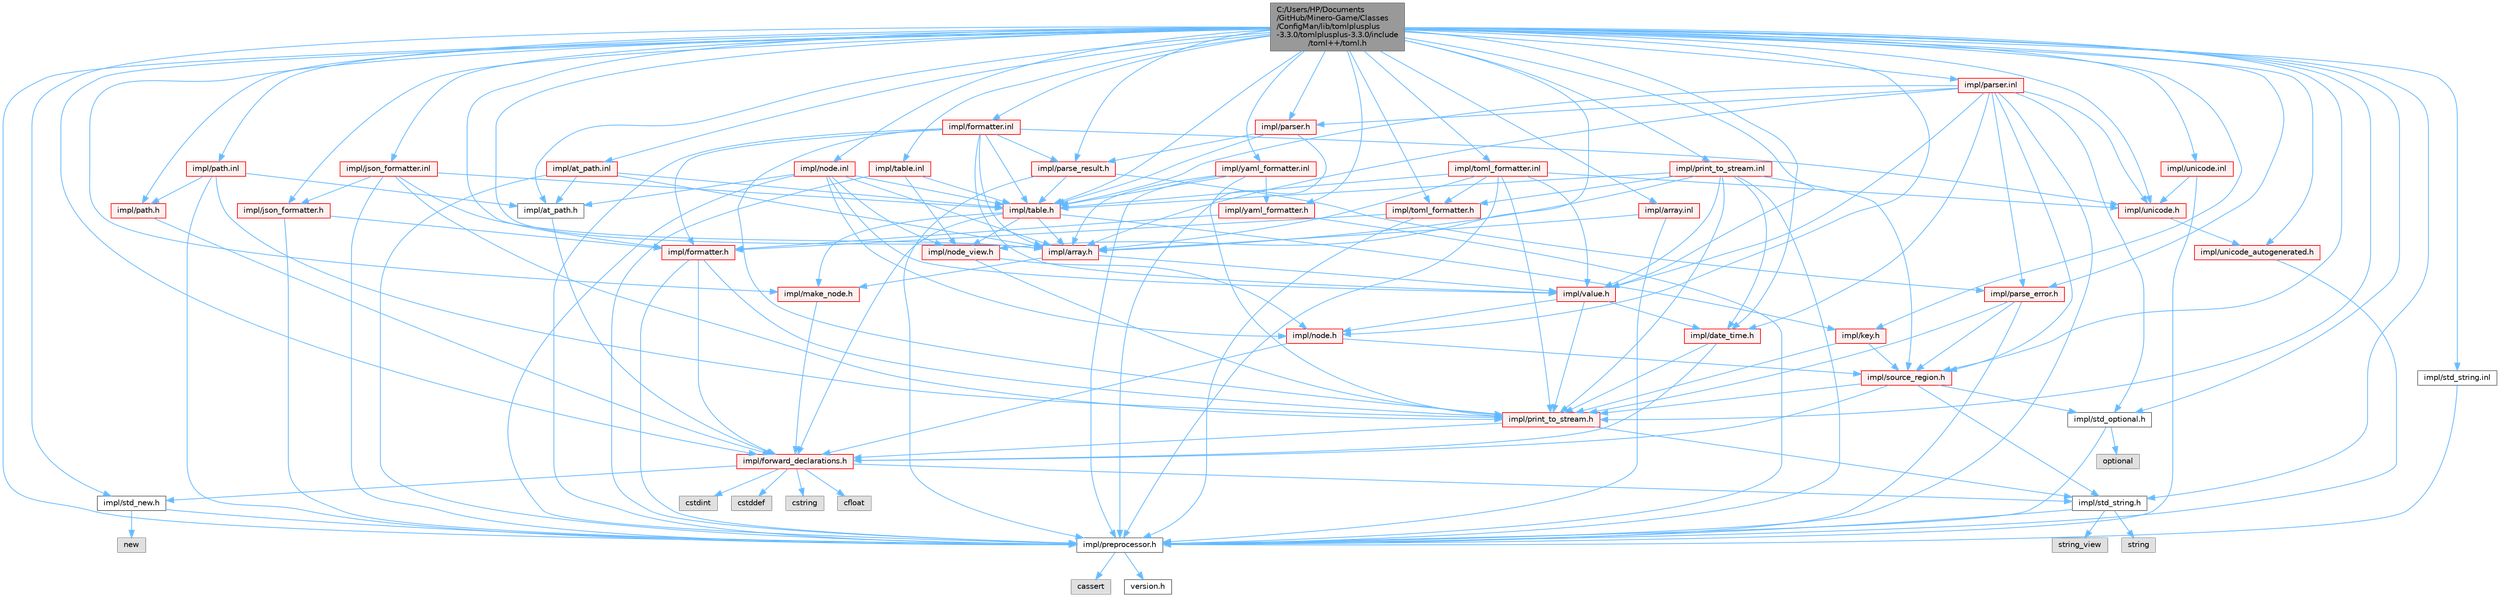 digraph "C:/Users/HP/Documents/GitHub/Minero-Game/Classes/ConfigMan/lib/tomlplusplus-3.3.0/tomlplusplus-3.3.0/include/toml++/toml.h"
{
 // LATEX_PDF_SIZE
  bgcolor="transparent";
  edge [fontname=Helvetica,fontsize=10,labelfontname=Helvetica,labelfontsize=10];
  node [fontname=Helvetica,fontsize=10,shape=box,height=0.2,width=0.4];
  Node1 [id="Node000001",label="C:/Users/HP/Documents\l/GitHub/Minero-Game/Classes\l/ConfigMan/lib/tomlplusplus\l-3.3.0/tomlplusplus-3.3.0/include\l/toml++/toml.h",height=0.2,width=0.4,color="gray40", fillcolor="grey60", style="filled", fontcolor="black",tooltip=" "];
  Node1 -> Node2 [id="edge335_Node000001_Node000002",color="steelblue1",style="solid",tooltip=" "];
  Node2 [id="Node000002",label="impl/preprocessor.h",height=0.2,width=0.4,color="grey40", fillcolor="white", style="filled",URL="$preprocessor_8h.html",tooltip=" "];
  Node2 -> Node3 [id="edge336_Node000002_Node000003",color="steelblue1",style="solid",tooltip=" "];
  Node3 [id="Node000003",label="cassert",height=0.2,width=0.4,color="grey60", fillcolor="#E0E0E0", style="filled",tooltip=" "];
  Node2 -> Node4 [id="edge337_Node000002_Node000004",color="steelblue1",style="solid",tooltip=" "];
  Node4 [id="Node000004",label="version.h",height=0.2,width=0.4,color="grey40", fillcolor="white", style="filled",URL="$version_8h.html",tooltip=" "];
  Node1 -> Node5 [id="edge338_Node000001_Node000005",color="steelblue1",style="solid",tooltip=" "];
  Node5 [id="Node000005",label="impl/std_new.h",height=0.2,width=0.4,color="grey40", fillcolor="white", style="filled",URL="$std__new_8h.html",tooltip=" "];
  Node5 -> Node2 [id="edge339_Node000005_Node000002",color="steelblue1",style="solid",tooltip=" "];
  Node5 -> Node6 [id="edge340_Node000005_Node000006",color="steelblue1",style="solid",tooltip=" "];
  Node6 [id="Node000006",label="new",height=0.2,width=0.4,color="grey60", fillcolor="#E0E0E0", style="filled",tooltip=" "];
  Node1 -> Node7 [id="edge341_Node000001_Node000007",color="steelblue1",style="solid",tooltip=" "];
  Node7 [id="Node000007",label="impl/std_string.h",height=0.2,width=0.4,color="grey40", fillcolor="white", style="filled",URL="$std__string_8h.html",tooltip=" "];
  Node7 -> Node2 [id="edge342_Node000007_Node000002",color="steelblue1",style="solid",tooltip=" "];
  Node7 -> Node8 [id="edge343_Node000007_Node000008",color="steelblue1",style="solid",tooltip=" "];
  Node8 [id="Node000008",label="string_view",height=0.2,width=0.4,color="grey60", fillcolor="#E0E0E0", style="filled",tooltip=" "];
  Node7 -> Node9 [id="edge344_Node000007_Node000009",color="steelblue1",style="solid",tooltip=" "];
  Node9 [id="Node000009",label="string",height=0.2,width=0.4,color="grey60", fillcolor="#E0E0E0", style="filled",tooltip=" "];
  Node1 -> Node10 [id="edge345_Node000001_Node000010",color="steelblue1",style="solid",tooltip=" "];
  Node10 [id="Node000010",label="impl/std_optional.h",height=0.2,width=0.4,color="grey40", fillcolor="white", style="filled",URL="$std__optional_8h.html",tooltip=" "];
  Node10 -> Node2 [id="edge346_Node000010_Node000002",color="steelblue1",style="solid",tooltip=" "];
  Node10 -> Node11 [id="edge347_Node000010_Node000011",color="steelblue1",style="solid",tooltip=" "];
  Node11 [id="Node000011",label="optional",height=0.2,width=0.4,color="grey60", fillcolor="#E0E0E0", style="filled",tooltip=" "];
  Node1 -> Node12 [id="edge348_Node000001_Node000012",color="steelblue1",style="solid",tooltip=" "];
  Node12 [id="Node000012",label="impl/forward_declarations.h",height=0.2,width=0.4,color="red", fillcolor="#FFF0F0", style="filled",URL="$forward__declarations_8h.html",tooltip=" "];
  Node12 -> Node7 [id="edge349_Node000012_Node000007",color="steelblue1",style="solid",tooltip=" "];
  Node12 -> Node5 [id="edge350_Node000012_Node000005",color="steelblue1",style="solid",tooltip=" "];
  Node12 -> Node13 [id="edge351_Node000012_Node000013",color="steelblue1",style="solid",tooltip=" "];
  Node13 [id="Node000013",label="cstdint",height=0.2,width=0.4,color="grey60", fillcolor="#E0E0E0", style="filled",tooltip=" "];
  Node12 -> Node14 [id="edge352_Node000012_Node000014",color="steelblue1",style="solid",tooltip=" "];
  Node14 [id="Node000014",label="cstddef",height=0.2,width=0.4,color="grey60", fillcolor="#E0E0E0", style="filled",tooltip=" "];
  Node12 -> Node15 [id="edge353_Node000012_Node000015",color="steelblue1",style="solid",tooltip=" "];
  Node15 [id="Node000015",label="cstring",height=0.2,width=0.4,color="grey60", fillcolor="#E0E0E0", style="filled",tooltip=" "];
  Node12 -> Node16 [id="edge354_Node000012_Node000016",color="steelblue1",style="solid",tooltip=" "];
  Node16 [id="Node000016",label="cfloat",height=0.2,width=0.4,color="grey60", fillcolor="#E0E0E0", style="filled",tooltip=" "];
  Node1 -> Node25 [id="edge355_Node000001_Node000025",color="steelblue1",style="solid",tooltip=" "];
  Node25 [id="Node000025",label="impl/print_to_stream.h",height=0.2,width=0.4,color="red", fillcolor="#FFF0F0", style="filled",URL="$print__to__stream_8h.html",tooltip=" "];
  Node25 -> Node7 [id="edge356_Node000025_Node000007",color="steelblue1",style="solid",tooltip=" "];
  Node25 -> Node12 [id="edge357_Node000025_Node000012",color="steelblue1",style="solid",tooltip=" "];
  Node1 -> Node26 [id="edge358_Node000001_Node000026",color="steelblue1",style="solid",tooltip=" "];
  Node26 [id="Node000026",label="impl/source_region.h",height=0.2,width=0.4,color="red", fillcolor="#FFF0F0", style="filled",URL="$source__region_8h.html",tooltip=" "];
  Node26 -> Node10 [id="edge359_Node000026_Node000010",color="steelblue1",style="solid",tooltip=" "];
  Node26 -> Node7 [id="edge360_Node000026_Node000007",color="steelblue1",style="solid",tooltip=" "];
  Node26 -> Node12 [id="edge361_Node000026_Node000012",color="steelblue1",style="solid",tooltip=" "];
  Node26 -> Node25 [id="edge362_Node000026_Node000025",color="steelblue1",style="solid",tooltip=" "];
  Node1 -> Node27 [id="edge363_Node000001_Node000027",color="steelblue1",style="solid",tooltip=" "];
  Node27 [id="Node000027",label="impl/date_time.h",height=0.2,width=0.4,color="red", fillcolor="#FFF0F0", style="filled",URL="$date__time_8h.html",tooltip=" "];
  Node27 -> Node12 [id="edge364_Node000027_Node000012",color="steelblue1",style="solid",tooltip=" "];
  Node27 -> Node25 [id="edge365_Node000027_Node000025",color="steelblue1",style="solid",tooltip=" "];
  Node1 -> Node28 [id="edge366_Node000001_Node000028",color="steelblue1",style="solid",tooltip=" "];
  Node28 [id="Node000028",label="impl/at_path.h",height=0.2,width=0.4,color="grey40", fillcolor="white", style="filled",URL="$at__path_8h.html",tooltip=" "];
  Node28 -> Node12 [id="edge367_Node000028_Node000012",color="steelblue1",style="solid",tooltip=" "];
  Node1 -> Node29 [id="edge368_Node000001_Node000029",color="steelblue1",style="solid",tooltip=" "];
  Node29 [id="Node000029",label="impl/path.h",height=0.2,width=0.4,color="red", fillcolor="#FFF0F0", style="filled",URL="$path_8h.html",tooltip=" "];
  Node29 -> Node12 [id="edge369_Node000029_Node000012",color="steelblue1",style="solid",tooltip=" "];
  Node1 -> Node33 [id="edge370_Node000001_Node000033",color="steelblue1",style="solid",tooltip=" "];
  Node33 [id="Node000033",label="impl/node.h",height=0.2,width=0.4,color="red", fillcolor="#FFF0F0", style="filled",URL="$node_8h.html",tooltip=" "];
  Node33 -> Node12 [id="edge371_Node000033_Node000012",color="steelblue1",style="solid",tooltip=" "];
  Node33 -> Node26 [id="edge372_Node000033_Node000026",color="steelblue1",style="solid",tooltip=" "];
  Node1 -> Node36 [id="edge373_Node000001_Node000036",color="steelblue1",style="solid",tooltip=" "];
  Node36 [id="Node000036",label="impl/node_view.h",height=0.2,width=0.4,color="red", fillcolor="#FFF0F0", style="filled",URL="$node__view_8h.html",tooltip=" "];
  Node36 -> Node25 [id="edge374_Node000036_Node000025",color="steelblue1",style="solid",tooltip=" "];
  Node36 -> Node33 [id="edge375_Node000036_Node000033",color="steelblue1",style="solid",tooltip=" "];
  Node1 -> Node39 [id="edge376_Node000001_Node000039",color="steelblue1",style="solid",tooltip=" "];
  Node39 [id="Node000039",label="impl/value.h",height=0.2,width=0.4,color="red", fillcolor="#FFF0F0", style="filled",URL="$value_8h.html",tooltip=" "];
  Node39 -> Node27 [id="edge377_Node000039_Node000027",color="steelblue1",style="solid",tooltip=" "];
  Node39 -> Node33 [id="edge378_Node000039_Node000033",color="steelblue1",style="solid",tooltip=" "];
  Node39 -> Node25 [id="edge379_Node000039_Node000025",color="steelblue1",style="solid",tooltip=" "];
  Node1 -> Node40 [id="edge380_Node000001_Node000040",color="steelblue1",style="solid",tooltip=" "];
  Node40 [id="Node000040",label="impl/make_node.h",height=0.2,width=0.4,color="red", fillcolor="#FFF0F0", style="filled",URL="$make__node_8h.html",tooltip=" "];
  Node40 -> Node12 [id="edge381_Node000040_Node000012",color="steelblue1",style="solid",tooltip=" "];
  Node1 -> Node41 [id="edge382_Node000001_Node000041",color="steelblue1",style="solid",tooltip=" "];
  Node41 [id="Node000041",label="impl/array.h",height=0.2,width=0.4,color="red", fillcolor="#FFF0F0", style="filled",URL="$array_8h.html",tooltip=" "];
  Node41 -> Node39 [id="edge383_Node000041_Node000039",color="steelblue1",style="solid",tooltip=" "];
  Node41 -> Node40 [id="edge384_Node000041_Node000040",color="steelblue1",style="solid",tooltip=" "];
  Node1 -> Node42 [id="edge385_Node000001_Node000042",color="steelblue1",style="solid",tooltip=" "];
  Node42 [id="Node000042",label="impl/key.h",height=0.2,width=0.4,color="red", fillcolor="#FFF0F0", style="filled",URL="$key_8h.html",tooltip=" "];
  Node42 -> Node26 [id="edge386_Node000042_Node000026",color="steelblue1",style="solid",tooltip=" "];
  Node42 -> Node25 [id="edge387_Node000042_Node000025",color="steelblue1",style="solid",tooltip=" "];
  Node1 -> Node43 [id="edge388_Node000001_Node000043",color="steelblue1",style="solid",tooltip=" "];
  Node43 [id="Node000043",label="impl/table.h",height=0.2,width=0.4,color="red", fillcolor="#FFF0F0", style="filled",URL="$table_8h.html",tooltip=" "];
  Node43 -> Node12 [id="edge389_Node000043_Node000012",color="steelblue1",style="solid",tooltip=" "];
  Node43 -> Node41 [id="edge390_Node000043_Node000041",color="steelblue1",style="solid",tooltip=" "];
  Node43 -> Node40 [id="edge391_Node000043_Node000040",color="steelblue1",style="solid",tooltip=" "];
  Node43 -> Node36 [id="edge392_Node000043_Node000036",color="steelblue1",style="solid",tooltip=" "];
  Node43 -> Node42 [id="edge393_Node000043_Node000042",color="steelblue1",style="solid",tooltip=" "];
  Node1 -> Node46 [id="edge394_Node000001_Node000046",color="steelblue1",style="solid",tooltip=" "];
  Node46 [id="Node000046",label="impl/unicode_autogenerated.h",height=0.2,width=0.4,color="red", fillcolor="#FFF0F0", style="filled",URL="$unicode__autogenerated_8h.html",tooltip=" "];
  Node46 -> Node2 [id="edge395_Node000046_Node000002",color="steelblue1",style="solid",tooltip=" "];
  Node1 -> Node47 [id="edge396_Node000001_Node000047",color="steelblue1",style="solid",tooltip=" "];
  Node47 [id="Node000047",label="impl/unicode.h",height=0.2,width=0.4,color="red", fillcolor="#FFF0F0", style="filled",URL="$unicode_8h.html",tooltip=" "];
  Node47 -> Node46 [id="edge397_Node000047_Node000046",color="steelblue1",style="solid",tooltip=" "];
  Node1 -> Node48 [id="edge398_Node000001_Node000048",color="steelblue1",style="solid",tooltip=" "];
  Node48 [id="Node000048",label="impl/parse_error.h",height=0.2,width=0.4,color="red", fillcolor="#FFF0F0", style="filled",URL="$parse__error_8h.html",tooltip=" "];
  Node48 -> Node2 [id="edge399_Node000048_Node000002",color="steelblue1",style="solid",tooltip=" "];
  Node48 -> Node26 [id="edge400_Node000048_Node000026",color="steelblue1",style="solid",tooltip=" "];
  Node48 -> Node25 [id="edge401_Node000048_Node000025",color="steelblue1",style="solid",tooltip=" "];
  Node1 -> Node50 [id="edge402_Node000001_Node000050",color="steelblue1",style="solid",tooltip=" "];
  Node50 [id="Node000050",label="impl/parse_result.h",height=0.2,width=0.4,color="red", fillcolor="#FFF0F0", style="filled",URL="$parse__result_8h.html",tooltip=" "];
  Node50 -> Node2 [id="edge403_Node000050_Node000002",color="steelblue1",style="solid",tooltip=" "];
  Node50 -> Node43 [id="edge404_Node000050_Node000043",color="steelblue1",style="solid",tooltip=" "];
  Node50 -> Node48 [id="edge405_Node000050_Node000048",color="steelblue1",style="solid",tooltip=" "];
  Node1 -> Node51 [id="edge406_Node000001_Node000051",color="steelblue1",style="solid",tooltip=" "];
  Node51 [id="Node000051",label="impl/parser.h",height=0.2,width=0.4,color="red", fillcolor="#FFF0F0", style="filled",URL="$parser_8h.html",tooltip=" "];
  Node51 -> Node2 [id="edge407_Node000051_Node000002",color="steelblue1",style="solid",tooltip=" "];
  Node51 -> Node43 [id="edge408_Node000051_Node000043",color="steelblue1",style="solid",tooltip=" "];
  Node51 -> Node50 [id="edge409_Node000051_Node000050",color="steelblue1",style="solid",tooltip=" "];
  Node1 -> Node52 [id="edge410_Node000001_Node000052",color="steelblue1",style="solid",tooltip=" "];
  Node52 [id="Node000052",label="impl/formatter.h",height=0.2,width=0.4,color="red", fillcolor="#FFF0F0", style="filled",URL="$_classes_2_config_man_2lib_2tomlplusplus-3_83_80_2tomlplusplus-3_83_80_2include_2toml_09_09_2impl_2formatter_8h.html",tooltip=" "];
  Node52 -> Node2 [id="edge411_Node000052_Node000002",color="steelblue1",style="solid",tooltip=" "];
  Node52 -> Node12 [id="edge412_Node000052_Node000012",color="steelblue1",style="solid",tooltip=" "];
  Node52 -> Node25 [id="edge413_Node000052_Node000025",color="steelblue1",style="solid",tooltip=" "];
  Node1 -> Node53 [id="edge414_Node000001_Node000053",color="steelblue1",style="solid",tooltip=" "];
  Node53 [id="Node000053",label="impl/toml_formatter.h",height=0.2,width=0.4,color="red", fillcolor="#FFF0F0", style="filled",URL="$toml__formatter_8h.html",tooltip=" "];
  Node53 -> Node2 [id="edge415_Node000053_Node000002",color="steelblue1",style="solid",tooltip=" "];
  Node53 -> Node52 [id="edge416_Node000053_Node000052",color="steelblue1",style="solid",tooltip=" "];
  Node1 -> Node54 [id="edge417_Node000001_Node000054",color="steelblue1",style="solid",tooltip=" "];
  Node54 [id="Node000054",label="impl/json_formatter.h",height=0.2,width=0.4,color="red", fillcolor="#FFF0F0", style="filled",URL="$json__formatter_8h.html",tooltip=" "];
  Node54 -> Node2 [id="edge418_Node000054_Node000002",color="steelblue1",style="solid",tooltip=" "];
  Node54 -> Node52 [id="edge419_Node000054_Node000052",color="steelblue1",style="solid",tooltip=" "];
  Node1 -> Node55 [id="edge420_Node000001_Node000055",color="steelblue1",style="solid",tooltip=" "];
  Node55 [id="Node000055",label="impl/yaml_formatter.h",height=0.2,width=0.4,color="red", fillcolor="#FFF0F0", style="filled",URL="$yaml__formatter_8h.html",tooltip=" "];
  Node55 -> Node2 [id="edge421_Node000055_Node000002",color="steelblue1",style="solid",tooltip=" "];
  Node55 -> Node52 [id="edge422_Node000055_Node000052",color="steelblue1",style="solid",tooltip=" "];
  Node1 -> Node56 [id="edge423_Node000001_Node000056",color="steelblue1",style="solid",tooltip=" "];
  Node56 [id="Node000056",label="impl/std_string.inl",height=0.2,width=0.4,color="grey40", fillcolor="white", style="filled",URL="$std__string_8inl.html",tooltip=" "];
  Node56 -> Node2 [id="edge424_Node000056_Node000002",color="steelblue1",style="solid",tooltip=" "];
  Node1 -> Node57 [id="edge425_Node000001_Node000057",color="steelblue1",style="solid",tooltip=" "];
  Node57 [id="Node000057",label="impl/print_to_stream.inl",height=0.2,width=0.4,color="red", fillcolor="#FFF0F0", style="filled",URL="$print__to__stream_8inl.html",tooltip=" "];
  Node57 -> Node2 [id="edge426_Node000057_Node000002",color="steelblue1",style="solid",tooltip=" "];
  Node57 -> Node25 [id="edge427_Node000057_Node000025",color="steelblue1",style="solid",tooltip=" "];
  Node57 -> Node26 [id="edge428_Node000057_Node000026",color="steelblue1",style="solid",tooltip=" "];
  Node57 -> Node27 [id="edge429_Node000057_Node000027",color="steelblue1",style="solid",tooltip=" "];
  Node57 -> Node53 [id="edge430_Node000057_Node000053",color="steelblue1",style="solid",tooltip=" "];
  Node57 -> Node39 [id="edge431_Node000057_Node000039",color="steelblue1",style="solid",tooltip=" "];
  Node57 -> Node41 [id="edge432_Node000057_Node000041",color="steelblue1",style="solid",tooltip=" "];
  Node57 -> Node43 [id="edge433_Node000057_Node000043",color="steelblue1",style="solid",tooltip=" "];
  Node1 -> Node61 [id="edge434_Node000001_Node000061",color="steelblue1",style="solid",tooltip=" "];
  Node61 [id="Node000061",label="impl/node.inl",height=0.2,width=0.4,color="red", fillcolor="#FFF0F0", style="filled",URL="$node_8inl.html",tooltip=" "];
  Node61 -> Node2 [id="edge435_Node000061_Node000002",color="steelblue1",style="solid",tooltip=" "];
  Node61 -> Node33 [id="edge436_Node000061_Node000033",color="steelblue1",style="solid",tooltip=" "];
  Node61 -> Node36 [id="edge437_Node000061_Node000036",color="steelblue1",style="solid",tooltip=" "];
  Node61 -> Node28 [id="edge438_Node000061_Node000028",color="steelblue1",style="solid",tooltip=" "];
  Node61 -> Node43 [id="edge439_Node000061_Node000043",color="steelblue1",style="solid",tooltip=" "];
  Node61 -> Node41 [id="edge440_Node000061_Node000041",color="steelblue1",style="solid",tooltip=" "];
  Node61 -> Node39 [id="edge441_Node000061_Node000039",color="steelblue1",style="solid",tooltip=" "];
  Node1 -> Node62 [id="edge442_Node000001_Node000062",color="steelblue1",style="solid",tooltip=" "];
  Node62 [id="Node000062",label="impl/at_path.inl",height=0.2,width=0.4,color="red", fillcolor="#FFF0F0", style="filled",URL="$at__path_8inl.html",tooltip=" "];
  Node62 -> Node2 [id="edge443_Node000062_Node000002",color="steelblue1",style="solid",tooltip=" "];
  Node62 -> Node28 [id="edge444_Node000062_Node000028",color="steelblue1",style="solid",tooltip=" "];
  Node62 -> Node41 [id="edge445_Node000062_Node000041",color="steelblue1",style="solid",tooltip=" "];
  Node62 -> Node43 [id="edge446_Node000062_Node000043",color="steelblue1",style="solid",tooltip=" "];
  Node1 -> Node63 [id="edge447_Node000001_Node000063",color="steelblue1",style="solid",tooltip=" "];
  Node63 [id="Node000063",label="impl/path.inl",height=0.2,width=0.4,color="red", fillcolor="#FFF0F0", style="filled",URL="$path_8inl.html",tooltip=" "];
  Node63 -> Node2 [id="edge448_Node000063_Node000002",color="steelblue1",style="solid",tooltip=" "];
  Node63 -> Node29 [id="edge449_Node000063_Node000029",color="steelblue1",style="solid",tooltip=" "];
  Node63 -> Node28 [id="edge450_Node000063_Node000028",color="steelblue1",style="solid",tooltip=" "];
  Node63 -> Node25 [id="edge451_Node000063_Node000025",color="steelblue1",style="solid",tooltip=" "];
  Node1 -> Node64 [id="edge452_Node000001_Node000064",color="steelblue1",style="solid",tooltip=" "];
  Node64 [id="Node000064",label="impl/array.inl",height=0.2,width=0.4,color="red", fillcolor="#FFF0F0", style="filled",URL="$array_8inl.html",tooltip=" "];
  Node64 -> Node2 [id="edge453_Node000064_Node000002",color="steelblue1",style="solid",tooltip=" "];
  Node64 -> Node41 [id="edge454_Node000064_Node000041",color="steelblue1",style="solid",tooltip=" "];
  Node1 -> Node65 [id="edge455_Node000001_Node000065",color="steelblue1",style="solid",tooltip=" "];
  Node65 [id="Node000065",label="impl/table.inl",height=0.2,width=0.4,color="red", fillcolor="#FFF0F0", style="filled",URL="$table_8inl.html",tooltip=" "];
  Node65 -> Node2 [id="edge456_Node000065_Node000002",color="steelblue1",style="solid",tooltip=" "];
  Node65 -> Node43 [id="edge457_Node000065_Node000043",color="steelblue1",style="solid",tooltip=" "];
  Node65 -> Node36 [id="edge458_Node000065_Node000036",color="steelblue1",style="solid",tooltip=" "];
  Node1 -> Node66 [id="edge459_Node000001_Node000066",color="steelblue1",style="solid",tooltip=" "];
  Node66 [id="Node000066",label="impl/unicode.inl",height=0.2,width=0.4,color="red", fillcolor="#FFF0F0", style="filled",URL="$unicode_8inl.html",tooltip=" "];
  Node66 -> Node2 [id="edge460_Node000066_Node000002",color="steelblue1",style="solid",tooltip=" "];
  Node66 -> Node47 [id="edge461_Node000066_Node000047",color="steelblue1",style="solid",tooltip=" "];
  Node1 -> Node68 [id="edge462_Node000001_Node000068",color="steelblue1",style="solid",tooltip=" "];
  Node68 [id="Node000068",label="impl/parser.inl",height=0.2,width=0.4,color="red", fillcolor="#FFF0F0", style="filled",URL="$parser_8inl.html",tooltip=" "];
  Node68 -> Node2 [id="edge463_Node000068_Node000002",color="steelblue1",style="solid",tooltip=" "];
  Node68 -> Node51 [id="edge464_Node000068_Node000051",color="steelblue1",style="solid",tooltip=" "];
  Node68 -> Node10 [id="edge465_Node000068_Node000010",color="steelblue1",style="solid",tooltip=" "];
  Node68 -> Node26 [id="edge466_Node000068_Node000026",color="steelblue1",style="solid",tooltip=" "];
  Node68 -> Node48 [id="edge467_Node000068_Node000048",color="steelblue1",style="solid",tooltip=" "];
  Node68 -> Node27 [id="edge468_Node000068_Node000027",color="steelblue1",style="solid",tooltip=" "];
  Node68 -> Node39 [id="edge469_Node000068_Node000039",color="steelblue1",style="solid",tooltip=" "];
  Node68 -> Node41 [id="edge470_Node000068_Node000041",color="steelblue1",style="solid",tooltip=" "];
  Node68 -> Node43 [id="edge471_Node000068_Node000043",color="steelblue1",style="solid",tooltip=" "];
  Node68 -> Node47 [id="edge472_Node000068_Node000047",color="steelblue1",style="solid",tooltip=" "];
  Node1 -> Node71 [id="edge473_Node000001_Node000071",color="steelblue1",style="solid",tooltip=" "];
  Node71 [id="Node000071",label="impl/formatter.inl",height=0.2,width=0.4,color="red", fillcolor="#FFF0F0", style="filled",URL="$formatter_8inl.html",tooltip=" "];
  Node71 -> Node2 [id="edge474_Node000071_Node000002",color="steelblue1",style="solid",tooltip=" "];
  Node71 -> Node52 [id="edge475_Node000071_Node000052",color="steelblue1",style="solid",tooltip=" "];
  Node71 -> Node25 [id="edge476_Node000071_Node000025",color="steelblue1",style="solid",tooltip=" "];
  Node71 -> Node39 [id="edge477_Node000071_Node000039",color="steelblue1",style="solid",tooltip=" "];
  Node71 -> Node43 [id="edge478_Node000071_Node000043",color="steelblue1",style="solid",tooltip=" "];
  Node71 -> Node41 [id="edge479_Node000071_Node000041",color="steelblue1",style="solid",tooltip=" "];
  Node71 -> Node47 [id="edge480_Node000071_Node000047",color="steelblue1",style="solid",tooltip=" "];
  Node71 -> Node50 [id="edge481_Node000071_Node000050",color="steelblue1",style="solid",tooltip=" "];
  Node1 -> Node72 [id="edge482_Node000001_Node000072",color="steelblue1",style="solid",tooltip=" "];
  Node72 [id="Node000072",label="impl/toml_formatter.inl",height=0.2,width=0.4,color="red", fillcolor="#FFF0F0", style="filled",URL="$toml__formatter_8inl.html",tooltip=" "];
  Node72 -> Node2 [id="edge483_Node000072_Node000002",color="steelblue1",style="solid",tooltip=" "];
  Node72 -> Node53 [id="edge484_Node000072_Node000053",color="steelblue1",style="solid",tooltip=" "];
  Node72 -> Node25 [id="edge485_Node000072_Node000025",color="steelblue1",style="solid",tooltip=" "];
  Node72 -> Node39 [id="edge486_Node000072_Node000039",color="steelblue1",style="solid",tooltip=" "];
  Node72 -> Node43 [id="edge487_Node000072_Node000043",color="steelblue1",style="solid",tooltip=" "];
  Node72 -> Node41 [id="edge488_Node000072_Node000041",color="steelblue1",style="solid",tooltip=" "];
  Node72 -> Node47 [id="edge489_Node000072_Node000047",color="steelblue1",style="solid",tooltip=" "];
  Node1 -> Node73 [id="edge490_Node000001_Node000073",color="steelblue1",style="solid",tooltip=" "];
  Node73 [id="Node000073",label="impl/json_formatter.inl",height=0.2,width=0.4,color="red", fillcolor="#FFF0F0", style="filled",URL="$json__formatter_8inl.html",tooltip=" "];
  Node73 -> Node2 [id="edge491_Node000073_Node000002",color="steelblue1",style="solid",tooltip=" "];
  Node73 -> Node54 [id="edge492_Node000073_Node000054",color="steelblue1",style="solid",tooltip=" "];
  Node73 -> Node25 [id="edge493_Node000073_Node000025",color="steelblue1",style="solid",tooltip=" "];
  Node73 -> Node43 [id="edge494_Node000073_Node000043",color="steelblue1",style="solid",tooltip=" "];
  Node73 -> Node41 [id="edge495_Node000073_Node000041",color="steelblue1",style="solid",tooltip=" "];
  Node1 -> Node74 [id="edge496_Node000001_Node000074",color="steelblue1",style="solid",tooltip=" "];
  Node74 [id="Node000074",label="impl/yaml_formatter.inl",height=0.2,width=0.4,color="red", fillcolor="#FFF0F0", style="filled",URL="$yaml__formatter_8inl.html",tooltip=" "];
  Node74 -> Node2 [id="edge497_Node000074_Node000002",color="steelblue1",style="solid",tooltip=" "];
  Node74 -> Node55 [id="edge498_Node000074_Node000055",color="steelblue1",style="solid",tooltip=" "];
  Node74 -> Node25 [id="edge499_Node000074_Node000025",color="steelblue1",style="solid",tooltip=" "];
  Node74 -> Node43 [id="edge500_Node000074_Node000043",color="steelblue1",style="solid",tooltip=" "];
  Node74 -> Node41 [id="edge501_Node000074_Node000041",color="steelblue1",style="solid",tooltip=" "];
}
